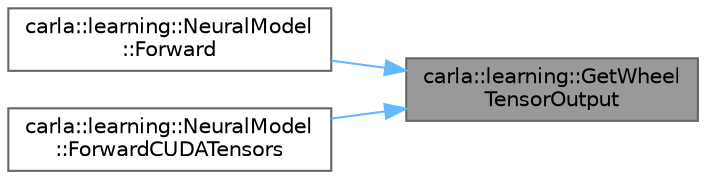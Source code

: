 digraph "carla::learning::GetWheelTensorOutput"
{
 // INTERACTIVE_SVG=YES
 // LATEX_PDF_SIZE
  bgcolor="transparent";
  edge [fontname=Helvetica,fontsize=10,labelfontname=Helvetica,labelfontsize=10];
  node [fontname=Helvetica,fontsize=10,shape=box,height=0.2,width=0.4];
  rankdir="RL";
  Node1 [id="Node000001",label="carla::learning::GetWheel\lTensorOutput",height=0.2,width=0.4,color="gray40", fillcolor="grey60", style="filled", fontcolor="black",tooltip=" "];
  Node1 -> Node2 [id="edge1_Node000001_Node000002",dir="back",color="steelblue1",style="solid",tooltip=" "];
  Node2 [id="Node000002",label="carla::learning::NeuralModel\l::Forward",height=0.2,width=0.4,color="grey40", fillcolor="white", style="filled",URL="$da/d9e/classcarla_1_1learning_1_1NeuralModel.html#aedb2fa227e3780ff72e911900d2041c4",tooltip=" "];
  Node1 -> Node3 [id="edge2_Node000001_Node000003",dir="back",color="steelblue1",style="solid",tooltip=" "];
  Node3 [id="Node000003",label="carla::learning::NeuralModel\l::ForwardCUDATensors",height=0.2,width=0.4,color="grey40", fillcolor="white", style="filled",URL="$da/d9e/classcarla_1_1learning_1_1NeuralModel.html#a69c54d7c5cb981979358cb3b04df5ce6",tooltip=" "];
}
